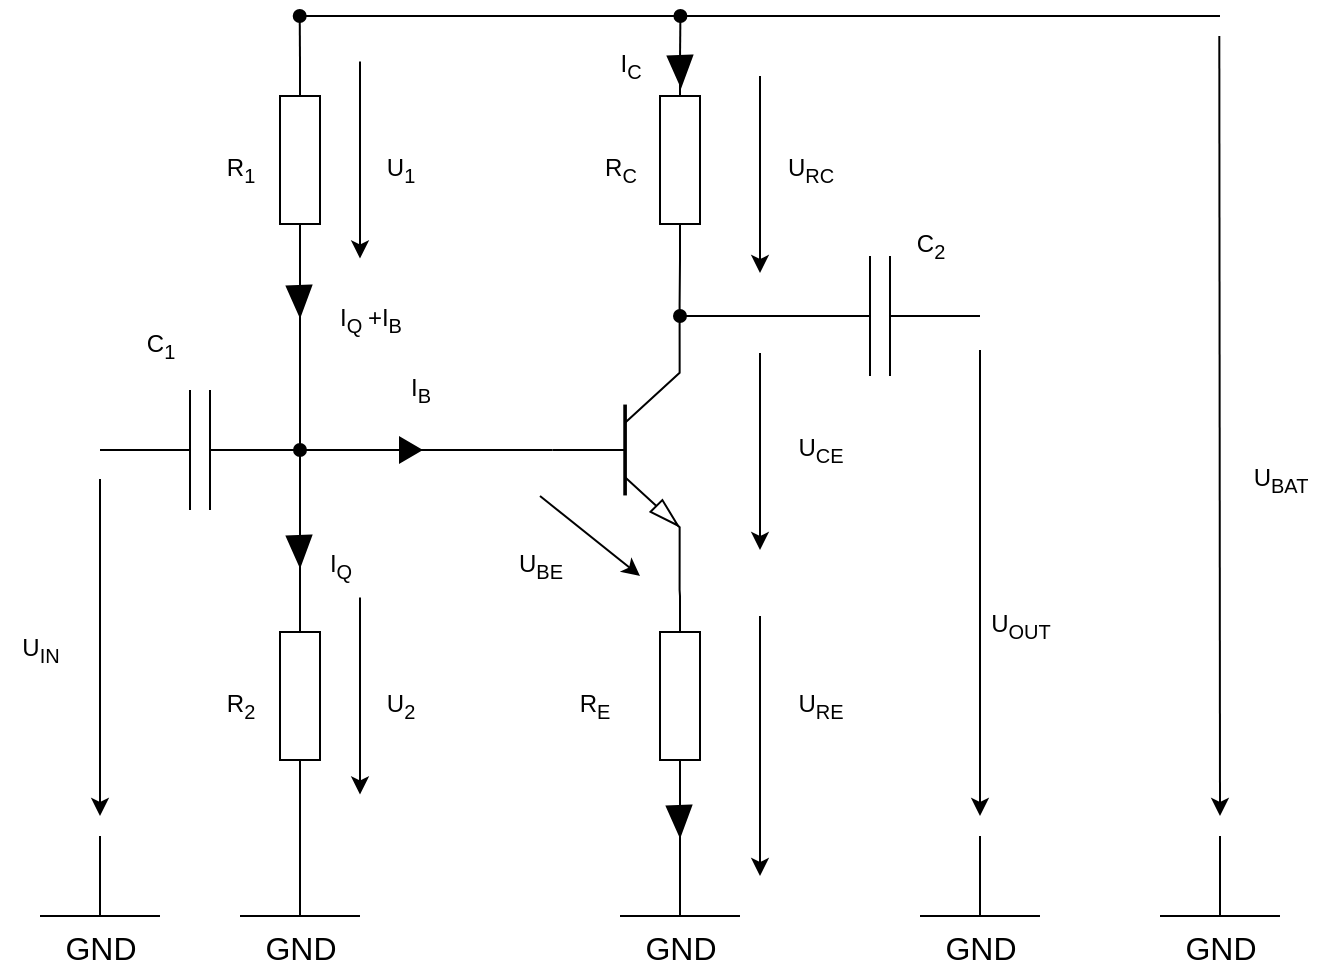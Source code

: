 <mxfile version="20.7.4" type="device"><diagram id="uS8OY4WFWh4r_P2_f-SS" name="Page-1"><mxGraphModel dx="1136" dy="1019" grid="1" gridSize="10" guides="1" tooltips="1" connect="1" arrows="1" fold="1" page="1" pageScale="1" pageWidth="413" pageHeight="291" math="0" shadow="0"><root><mxCell id="0"/><mxCell id="1" parent="0"/><mxCell id="dcsO766BkeCqrh9Mrcvl-5" style="edgeStyle=orthogonalEdgeStyle;rounded=0;orthogonalLoop=1;jettySize=auto;html=1;exitX=1;exitY=0;exitDx=0;exitDy=0;exitPerimeter=0;entryX=0;entryY=0.5;entryDx=0;entryDy=0;entryPerimeter=0;endArrow=none;endFill=0;" parent="1" source="Vsz5o4uysOK_MJsm__tD-1" target="dcsO766BkeCqrh9Mrcvl-4" edge="1"><mxGeometry relative="1" as="geometry"><mxPoint x="230.5" y="387" as="sourcePoint"/></mxGeometry></mxCell><mxCell id="A0h5r4D_cid0BsqHZrRU-17" style="edgeStyle=orthogonalEdgeStyle;rounded=0;orthogonalLoop=1;jettySize=auto;html=1;exitX=1;exitY=0.5;exitDx=0;exitDy=0;exitPerimeter=0;endArrow=oval;endFill=1;" edge="1" parent="1" source="dcsO766BkeCqrh9Mrcvl-4"><mxGeometry relative="1" as="geometry"><mxPoint x="230.207" y="240" as="targetPoint"/></mxGeometry></mxCell><mxCell id="dcsO766BkeCqrh9Mrcvl-4" value="" style="pointerEvents=1;verticalLabelPosition=bottom;shadow=0;dashed=0;align=center;html=1;verticalAlign=top;shape=mxgraph.electrical.resistors.resistor_1;rotation=-90;" parent="1" vertex="1"><mxGeometry x="180" y="302" width="100" height="20" as="geometry"/></mxCell><mxCell id="dcsO766BkeCqrh9Mrcvl-7" value="GND&lt;br style=&quot;font-size: 16px;&quot;&gt;" style="pointerEvents=1;verticalLabelPosition=bottom;shadow=0;dashed=0;align=center;html=1;verticalAlign=top;shape=mxgraph.electrical.signal_sources.vss2;fontSize=16;flipV=1;" parent="1" vertex="1"><mxGeometry x="200" y="650" width="60" height="40" as="geometry"/></mxCell><mxCell id="dcsO766BkeCqrh9Mrcvl-17" value="" style="edgeStyle=none;orthogonalLoop=1;jettySize=auto;html=1;rounded=0;fontSize=16;endArrow=classic;endFill=1;curved=1;" parent="1" edge="1"><mxGeometry width="100" relative="1" as="geometry"><mxPoint x="160" y="480" as="sourcePoint"/><mxPoint x="210" y="520" as="targetPoint"/><Array as="points"/></mxGeometry></mxCell><mxCell id="dcsO766BkeCqrh9Mrcvl-18" value="" style="edgeStyle=none;orthogonalLoop=1;jettySize=auto;html=1;rounded=0;fontSize=16;endArrow=classic;endFill=1;curved=1;" parent="1" edge="1"><mxGeometry x="0.624" y="-20" width="100" relative="1" as="geometry"><mxPoint x="270" y="408.5" as="sourcePoint"/><mxPoint x="270" y="507" as="targetPoint"/><Array as="points"/><mxPoint as="offset"/></mxGeometry></mxCell><mxCell id="dcsO766BkeCqrh9Mrcvl-20" value="" style="edgeStyle=none;orthogonalLoop=1;jettySize=auto;html=1;rounded=0;fontSize=16;endArrow=classic;endFill=1;curved=1;" parent="1" edge="1"><mxGeometry width="100" relative="1" as="geometry"><mxPoint x="270" y="270" as="sourcePoint"/><mxPoint x="270" y="368.5" as="targetPoint"/><Array as="points"/></mxGeometry></mxCell><mxCell id="A0h5r4D_cid0BsqHZrRU-4" style="edgeStyle=orthogonalEdgeStyle;rounded=0;orthogonalLoop=1;jettySize=auto;html=1;exitX=1;exitY=1;exitDx=0;exitDy=0;exitPerimeter=0;endArrow=none;endFill=0;" edge="1" parent="1" source="Vsz5o4uysOK_MJsm__tD-1" target="A0h5r4D_cid0BsqHZrRU-3"><mxGeometry relative="1" as="geometry"/></mxCell><mxCell id="A0h5r4D_cid0BsqHZrRU-11" style="edgeStyle=orthogonalEdgeStyle;rounded=0;orthogonalLoop=1;jettySize=auto;html=1;exitX=0;exitY=0.5;exitDx=0;exitDy=0;exitPerimeter=0;endArrow=oval;endFill=1;" edge="1" parent="1" source="Vsz5o4uysOK_MJsm__tD-1"><mxGeometry relative="1" as="geometry"><mxPoint x="40" y="457" as="targetPoint"/></mxGeometry></mxCell><mxCell id="Vsz5o4uysOK_MJsm__tD-1" value="" style="verticalLabelPosition=bottom;shadow=0;dashed=0;align=center;html=1;verticalAlign=top;shape=mxgraph.electrical.transistors.npn_transistor_5;" parent="1" vertex="1"><mxGeometry x="166" y="407" width="64" height="100" as="geometry"/></mxCell><mxCell id="Vsz5o4uysOK_MJsm__tD-3" value="R&lt;sub&gt;C&lt;/sub&gt;" style="text;html=1;align=center;verticalAlign=middle;resizable=0;points=[];autosize=1;strokeColor=none;fillColor=none;" parent="1" vertex="1"><mxGeometry x="180" y="302" width="40" height="30" as="geometry"/></mxCell><mxCell id="A0h5r4D_cid0BsqHZrRU-9" style="edgeStyle=orthogonalEdgeStyle;rounded=0;orthogonalLoop=1;jettySize=auto;html=1;exitX=0;exitY=0.5;exitDx=0;exitDy=0;exitPerimeter=0;entryX=1;entryY=0.5;entryDx=0;entryDy=0;entryPerimeter=0;endArrow=none;endFill=0;" edge="1" parent="1" source="A0h5r4D_cid0BsqHZrRU-1" target="A0h5r4D_cid0BsqHZrRU-2"><mxGeometry relative="1" as="geometry"/></mxCell><mxCell id="A0h5r4D_cid0BsqHZrRU-16" style="edgeStyle=orthogonalEdgeStyle;rounded=0;orthogonalLoop=1;jettySize=auto;html=1;exitX=1;exitY=0.5;exitDx=0;exitDy=0;exitPerimeter=0;endArrow=oval;endFill=1;" edge="1" parent="1" source="A0h5r4D_cid0BsqHZrRU-1"><mxGeometry relative="1" as="geometry"><mxPoint x="39.862" y="240" as="targetPoint"/></mxGeometry></mxCell><mxCell id="A0h5r4D_cid0BsqHZrRU-1" value="" style="pointerEvents=1;verticalLabelPosition=bottom;shadow=0;dashed=0;align=center;html=1;verticalAlign=top;shape=mxgraph.electrical.resistors.resistor_1;rotation=-90;" vertex="1" parent="1"><mxGeometry x="-10" y="302" width="100" height="20" as="geometry"/></mxCell><mxCell id="A0h5r4D_cid0BsqHZrRU-10" style="edgeStyle=orthogonalEdgeStyle;rounded=0;orthogonalLoop=1;jettySize=auto;html=1;exitX=0;exitY=0.5;exitDx=0;exitDy=0;exitPerimeter=0;entryX=0.5;entryY=1;entryDx=0;entryDy=0;entryPerimeter=0;endArrow=none;endFill=0;" edge="1" parent="1" source="A0h5r4D_cid0BsqHZrRU-2" target="A0h5r4D_cid0BsqHZrRU-6"><mxGeometry relative="1" as="geometry"/></mxCell><mxCell id="A0h5r4D_cid0BsqHZrRU-2" value="" style="pointerEvents=1;verticalLabelPosition=bottom;shadow=0;dashed=0;align=center;html=1;verticalAlign=top;shape=mxgraph.electrical.resistors.resistor_1;rotation=-90;" vertex="1" parent="1"><mxGeometry x="-10" y="570" width="100" height="20" as="geometry"/></mxCell><mxCell id="A0h5r4D_cid0BsqHZrRU-5" value="" style="edgeStyle=orthogonalEdgeStyle;rounded=0;orthogonalLoop=1;jettySize=auto;html=1;endArrow=none;endFill=0;" edge="1" parent="1" source="A0h5r4D_cid0BsqHZrRU-3" target="dcsO766BkeCqrh9Mrcvl-7"><mxGeometry relative="1" as="geometry"/></mxCell><mxCell id="A0h5r4D_cid0BsqHZrRU-3" value="" style="pointerEvents=1;verticalLabelPosition=bottom;shadow=0;dashed=0;align=center;html=1;verticalAlign=top;shape=mxgraph.electrical.resistors.resistor_1;rotation=-90;" vertex="1" parent="1"><mxGeometry x="180" y="570" width="100" height="20" as="geometry"/></mxCell><mxCell id="A0h5r4D_cid0BsqHZrRU-6" value="GND&lt;br style=&quot;font-size: 16px;&quot;&gt;" style="pointerEvents=1;verticalLabelPosition=bottom;shadow=0;dashed=0;align=center;html=1;verticalAlign=top;shape=mxgraph.electrical.signal_sources.vss2;fontSize=16;flipV=1;" vertex="1" parent="1"><mxGeometry x="10" y="650" width="60" height="40" as="geometry"/></mxCell><mxCell id="A0h5r4D_cid0BsqHZrRU-7" value="GND&lt;br style=&quot;font-size: 16px;&quot;&gt;" style="pointerEvents=1;verticalLabelPosition=bottom;shadow=0;dashed=0;align=center;html=1;verticalAlign=top;shape=mxgraph.electrical.signal_sources.vss2;fontSize=16;flipV=1;" vertex="1" parent="1"><mxGeometry x="350" y="650" width="60" height="40" as="geometry"/></mxCell><mxCell id="A0h5r4D_cid0BsqHZrRU-8" value="GND&lt;br style=&quot;font-size: 16px;&quot;&gt;" style="pointerEvents=1;verticalLabelPosition=bottom;shadow=0;dashed=0;align=center;html=1;verticalAlign=top;shape=mxgraph.electrical.signal_sources.vss2;fontSize=16;flipV=1;" vertex="1" parent="1"><mxGeometry x="470" y="650" width="60" height="40" as="geometry"/></mxCell><mxCell id="A0h5r4D_cid0BsqHZrRU-12" value="" style="pointerEvents=1;verticalLabelPosition=bottom;shadow=0;dashed=0;align=center;html=1;verticalAlign=top;shape=mxgraph.electrical.capacitors.capacitor_1;" vertex="1" parent="1"><mxGeometry x="-60" y="427" width="100" height="60" as="geometry"/></mxCell><mxCell id="A0h5r4D_cid0BsqHZrRU-14" style="edgeStyle=orthogonalEdgeStyle;rounded=0;orthogonalLoop=1;jettySize=auto;html=1;exitX=0;exitY=0.5;exitDx=0;exitDy=0;exitPerimeter=0;endArrow=oval;endFill=1;" edge="1" parent="1" source="A0h5r4D_cid0BsqHZrRU-13"><mxGeometry relative="1" as="geometry"><mxPoint x="230" y="389.966" as="targetPoint"/></mxGeometry></mxCell><mxCell id="A0h5r4D_cid0BsqHZrRU-13" value="" style="pointerEvents=1;verticalLabelPosition=bottom;shadow=0;dashed=0;align=center;html=1;verticalAlign=top;shape=mxgraph.electrical.capacitors.capacitor_1;" vertex="1" parent="1"><mxGeometry x="280" y="360" width="100" height="60" as="geometry"/></mxCell><mxCell id="A0h5r4D_cid0BsqHZrRU-18" value="" style="edgeStyle=none;orthogonalLoop=1;jettySize=auto;html=1;rounded=0;endArrow=none;endFill=0;" edge="1" parent="1"><mxGeometry width="100" relative="1" as="geometry"><mxPoint x="40" y="240" as="sourcePoint"/><mxPoint x="500" y="240" as="targetPoint"/><Array as="points"/></mxGeometry></mxCell><mxCell id="A0h5r4D_cid0BsqHZrRU-20" value="" style="edgeStyle=none;orthogonalLoop=1;jettySize=auto;html=1;rounded=0;fontSize=16;endArrow=classic;endFill=1;curved=1;" edge="1" parent="1"><mxGeometry x="0.624" y="-20" width="100" relative="1" as="geometry"><mxPoint x="380" y="407" as="sourcePoint"/><mxPoint x="380" y="640" as="targetPoint"/><Array as="points"/><mxPoint as="offset"/></mxGeometry></mxCell><mxCell id="A0h5r4D_cid0BsqHZrRU-21" value="" style="edgeStyle=none;orthogonalLoop=1;jettySize=auto;html=1;rounded=0;fontSize=16;endArrow=classic;endFill=1;curved=1;" edge="1" parent="1"><mxGeometry x="0.624" y="-20" width="100" relative="1" as="geometry"><mxPoint x="499.66" y="250" as="sourcePoint"/><mxPoint x="500" y="640" as="targetPoint"/><Array as="points"/><mxPoint as="offset"/></mxGeometry></mxCell><mxCell id="A0h5r4D_cid0BsqHZrRU-23" value="" style="edgeStyle=none;orthogonalLoop=1;jettySize=auto;html=1;rounded=0;fontSize=16;endArrow=classic;endFill=1;curved=1;" edge="1" parent="1"><mxGeometry x="0.624" y="-20" width="100" relative="1" as="geometry"><mxPoint x="270" y="540" as="sourcePoint"/><mxPoint x="270" y="670" as="targetPoint"/><Array as="points"/><mxPoint as="offset"/></mxGeometry></mxCell><mxCell id="A0h5r4D_cid0BsqHZrRU-24" value="" style="edgeStyle=none;orthogonalLoop=1;jettySize=auto;html=1;rounded=0;fontSize=16;endArrow=classic;endFill=1;curved=1;" edge="1" parent="1"><mxGeometry x="0.624" y="-20" width="100" relative="1" as="geometry"><mxPoint x="70" y="262.75" as="sourcePoint"/><mxPoint x="70" y="361.25" as="targetPoint"/><Array as="points"/><mxPoint as="offset"/></mxGeometry></mxCell><mxCell id="A0h5r4D_cid0BsqHZrRU-25" value="" style="edgeStyle=none;orthogonalLoop=1;jettySize=auto;html=1;rounded=0;fontSize=16;endArrow=classic;endFill=1;curved=1;" edge="1" parent="1"><mxGeometry x="0.624" y="-20" width="100" relative="1" as="geometry"><mxPoint x="70" y="530.75" as="sourcePoint"/><mxPoint x="70" y="629.25" as="targetPoint"/><Array as="points"/><mxPoint as="offset"/></mxGeometry></mxCell><mxCell id="A0h5r4D_cid0BsqHZrRU-26" value="GND&lt;br style=&quot;font-size: 16px;&quot;&gt;" style="pointerEvents=1;verticalLabelPosition=bottom;shadow=0;dashed=0;align=center;html=1;verticalAlign=top;shape=mxgraph.electrical.signal_sources.vss2;fontSize=16;flipV=1;" vertex="1" parent="1"><mxGeometry x="-90" y="650" width="60" height="40" as="geometry"/></mxCell><mxCell id="A0h5r4D_cid0BsqHZrRU-27" value="" style="edgeStyle=none;orthogonalLoop=1;jettySize=auto;html=1;rounded=0;fontSize=16;endArrow=classic;endFill=1;curved=1;" edge="1" parent="1"><mxGeometry x="0.624" y="-20" width="100" relative="1" as="geometry"><mxPoint x="-60" y="471.5" as="sourcePoint"/><mxPoint x="-60" y="640" as="targetPoint"/><Array as="points"/><mxPoint as="offset"/></mxGeometry></mxCell><mxCell id="A0h5r4D_cid0BsqHZrRU-28" value="R&lt;sub&gt;1&lt;/sub&gt;" style="text;html=1;align=center;verticalAlign=middle;resizable=0;points=[];autosize=1;strokeColor=none;fillColor=none;" vertex="1" parent="1"><mxGeometry x="-10" y="302" width="40" height="30" as="geometry"/></mxCell><mxCell id="A0h5r4D_cid0BsqHZrRU-29" value="R&lt;sub&gt;2&lt;/sub&gt;" style="text;html=1;align=center;verticalAlign=middle;resizable=0;points=[];autosize=1;strokeColor=none;fillColor=none;" vertex="1" parent="1"><mxGeometry x="-10" y="570" width="40" height="30" as="geometry"/></mxCell><mxCell id="A0h5r4D_cid0BsqHZrRU-30" value="R&lt;sub&gt;E&lt;/sub&gt;" style="text;html=1;align=center;verticalAlign=middle;resizable=0;points=[];autosize=1;strokeColor=none;fillColor=none;" vertex="1" parent="1"><mxGeometry x="167" y="570" width="40" height="30" as="geometry"/></mxCell><mxCell id="A0h5r4D_cid0BsqHZrRU-31" value="U&lt;sub&gt;RC&lt;/sub&gt;" style="text;html=1;align=center;verticalAlign=middle;resizable=0;points=[];autosize=1;strokeColor=none;fillColor=none;" vertex="1" parent="1"><mxGeometry x="270" y="302" width="50" height="30" as="geometry"/></mxCell><mxCell id="A0h5r4D_cid0BsqHZrRU-32" value="U&lt;sub&gt;RE&lt;/sub&gt;" style="text;html=1;align=center;verticalAlign=middle;resizable=0;points=[];autosize=1;strokeColor=none;fillColor=none;" vertex="1" parent="1"><mxGeometry x="275" y="570" width="50" height="30" as="geometry"/></mxCell><mxCell id="A0h5r4D_cid0BsqHZrRU-33" value="U&lt;sub&gt;OUT&lt;/sub&gt;" style="text;html=1;align=center;verticalAlign=middle;resizable=0;points=[];autosize=1;strokeColor=none;fillColor=none;" vertex="1" parent="1"><mxGeometry x="375" y="530" width="50" height="30" as="geometry"/></mxCell><mxCell id="A0h5r4D_cid0BsqHZrRU-34" value="U&lt;sub&gt;CE&lt;/sub&gt;" style="text;html=1;align=center;verticalAlign=middle;resizable=0;points=[];autosize=1;strokeColor=none;fillColor=none;" vertex="1" parent="1"><mxGeometry x="275" y="442" width="50" height="30" as="geometry"/></mxCell><mxCell id="A0h5r4D_cid0BsqHZrRU-35" value="U&lt;sub&gt;BAT&lt;/sub&gt;" style="text;html=1;align=center;verticalAlign=middle;resizable=0;points=[];autosize=1;strokeColor=none;fillColor=none;" vertex="1" parent="1"><mxGeometry x="505" y="457" width="50" height="30" as="geometry"/></mxCell><mxCell id="A0h5r4D_cid0BsqHZrRU-36" value="&lt;sub&gt;&lt;span style=&quot;font-size: 12px;&quot;&gt;U&lt;sub&gt;IN&lt;/sub&gt;&lt;/span&gt;&lt;/sub&gt;" style="text;html=1;align=center;verticalAlign=middle;resizable=0;points=[];autosize=1;strokeColor=none;fillColor=none;" vertex="1" parent="1"><mxGeometry x="-110" y="540" width="40" height="30" as="geometry"/></mxCell><mxCell id="A0h5r4D_cid0BsqHZrRU-37" value="U&lt;sub&gt;1&lt;/sub&gt;" style="text;html=1;align=center;verticalAlign=middle;resizable=0;points=[];autosize=1;strokeColor=none;fillColor=none;" vertex="1" parent="1"><mxGeometry x="70" y="302" width="40" height="30" as="geometry"/></mxCell><mxCell id="A0h5r4D_cid0BsqHZrRU-38" value="U&lt;sub&gt;2&lt;/sub&gt;" style="text;html=1;align=center;verticalAlign=middle;resizable=0;points=[];autosize=1;strokeColor=none;fillColor=none;" vertex="1" parent="1"><mxGeometry x="70" y="570" width="40" height="30" as="geometry"/></mxCell><mxCell id="A0h5r4D_cid0BsqHZrRU-39" value="U&lt;sub&gt;BE&lt;/sub&gt;" style="text;html=1;align=center;verticalAlign=middle;resizable=0;points=[];autosize=1;strokeColor=none;fillColor=none;" vertex="1" parent="1"><mxGeometry x="135" y="500" width="50" height="30" as="geometry"/></mxCell><mxCell id="A0h5r4D_cid0BsqHZrRU-40" value="C&lt;sub&gt;1&lt;/sub&gt;" style="text;html=1;align=center;verticalAlign=middle;resizable=0;points=[];autosize=1;strokeColor=none;fillColor=none;" vertex="1" parent="1"><mxGeometry x="-50" y="390" width="40" height="30" as="geometry"/></mxCell><mxCell id="A0h5r4D_cid0BsqHZrRU-41" value="C&lt;sub&gt;2&lt;/sub&gt;" style="text;html=1;align=center;verticalAlign=middle;resizable=0;points=[];autosize=1;strokeColor=none;fillColor=none;" vertex="1" parent="1"><mxGeometry x="335" y="340" width="40" height="30" as="geometry"/></mxCell><mxCell id="A0h5r4D_cid0BsqHZrRU-44" value="" style="shape=mxgraph.arrows2.wedgeArrow;html=1;bendable=0;startWidth=6.111;fillColor=strokeColor;defaultFillColor=invert;defaultGradientColor=invert;rounded=0;startArrow=oval;startFill=1;endArrow=oval;endFill=1;" edge="1" parent="1"><mxGeometry x="1" y="213" width="100" height="100" relative="1" as="geometry"><mxPoint x="39.52" y="375" as="sourcePoint"/><mxPoint x="40" y="390" as="targetPoint"/><mxPoint x="-53" y="140" as="offset"/></mxGeometry></mxCell><mxCell id="A0h5r4D_cid0BsqHZrRU-45" value="" style="shape=mxgraph.arrows2.wedgeArrow;html=1;bendable=0;startWidth=6.111;fillColor=strokeColor;defaultFillColor=invert;defaultGradientColor=invert;rounded=0;startArrow=oval;startFill=1;endArrow=oval;endFill=1;" edge="1" parent="1"><mxGeometry x="1" y="213" width="100" height="100" relative="1" as="geometry"><mxPoint x="39.52" y="500" as="sourcePoint"/><mxPoint x="40.0" y="515" as="targetPoint"/><mxPoint x="-53" y="140" as="offset"/></mxGeometry></mxCell><mxCell id="A0h5r4D_cid0BsqHZrRU-48" value="" style="shape=mxgraph.arrows2.wedgeArrow;html=1;bendable=0;startWidth=6.111;fillColor=strokeColor;defaultFillColor=invert;defaultGradientColor=invert;rounded=0;startArrow=oval;startFill=1;endArrow=oval;endFill=1;" edge="1" parent="1"><mxGeometry x="1" y="213" width="100" height="100" relative="1" as="geometry"><mxPoint x="90.0" y="457" as="sourcePoint"/><mxPoint x="100.48" y="457" as="targetPoint"/><mxPoint x="-53" y="140" as="offset"/></mxGeometry></mxCell><mxCell id="A0h5r4D_cid0BsqHZrRU-49" value="" style="shape=mxgraph.arrows2.wedgeArrow;html=1;bendable=0;startWidth=6.111;fillColor=strokeColor;defaultFillColor=invert;defaultGradientColor=invert;rounded=0;startArrow=oval;startFill=1;endArrow=oval;endFill=1;" edge="1" parent="1"><mxGeometry x="1" y="213" width="100" height="100" relative="1" as="geometry"><mxPoint x="230.0" y="260" as="sourcePoint"/><mxPoint x="230.48" y="275" as="targetPoint"/><mxPoint x="-53" y="140" as="offset"/></mxGeometry></mxCell><mxCell id="A0h5r4D_cid0BsqHZrRU-50" value="" style="shape=mxgraph.arrows2.wedgeArrow;html=1;bendable=0;startWidth=6.111;fillColor=strokeColor;defaultFillColor=invert;defaultGradientColor=invert;rounded=0;startArrow=oval;startFill=1;endArrow=oval;endFill=1;" edge="1" parent="1"><mxGeometry x="1" y="213" width="100" height="100" relative="1" as="geometry"><mxPoint x="229.52" y="635" as="sourcePoint"/><mxPoint x="230" y="650" as="targetPoint"/><mxPoint x="-53" y="140" as="offset"/></mxGeometry></mxCell><mxCell id="A0h5r4D_cid0BsqHZrRU-51" value="I&lt;sub&gt;Q&amp;nbsp;&lt;/sub&gt;+I&lt;sub style=&quot;border-color: var(--border-color);&quot;&gt;B&lt;/sub&gt;" style="text;html=1;align=center;verticalAlign=middle;resizable=0;points=[];autosize=1;strokeColor=none;fillColor=none;" vertex="1" parent="1"><mxGeometry x="50" y="377" width="50" height="30" as="geometry"/></mxCell><mxCell id="A0h5r4D_cid0BsqHZrRU-52" value="I&lt;sub&gt;Q&lt;/sub&gt;" style="text;html=1;align=center;verticalAlign=middle;resizable=0;points=[];autosize=1;strokeColor=none;fillColor=none;" vertex="1" parent="1"><mxGeometry x="45" y="500" width="30" height="30" as="geometry"/></mxCell><mxCell id="A0h5r4D_cid0BsqHZrRU-53" value="I&lt;sub&gt;C&lt;/sub&gt;" style="text;html=1;align=center;verticalAlign=middle;resizable=0;points=[];autosize=1;strokeColor=none;fillColor=none;" vertex="1" parent="1"><mxGeometry x="190" y="250" width="30" height="30" as="geometry"/></mxCell><mxCell id="A0h5r4D_cid0BsqHZrRU-55" value="I&lt;sub&gt;B&lt;/sub&gt;" style="text;html=1;align=center;verticalAlign=middle;resizable=0;points=[];autosize=1;strokeColor=none;fillColor=none;" vertex="1" parent="1"><mxGeometry x="85" y="412" width="30" height="30" as="geometry"/></mxCell></root></mxGraphModel></diagram></mxfile>